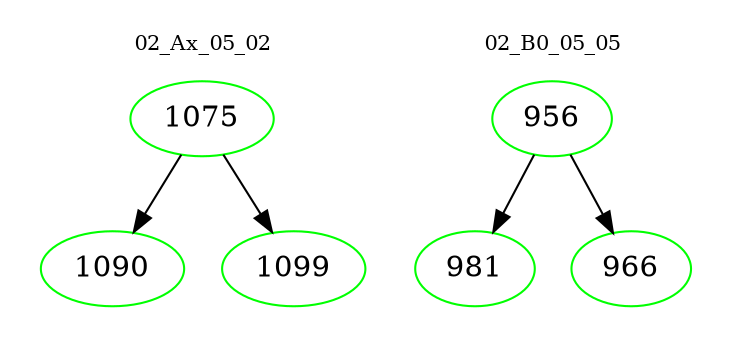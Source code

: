 digraph{
subgraph cluster_0 {
color = white
label = "02_Ax_05_02";
fontsize=10;
T0_1075 [label="1075", color="green"]
T0_1075 -> T0_1090 [color="black"]
T0_1090 [label="1090", color="green"]
T0_1075 -> T0_1099 [color="black"]
T0_1099 [label="1099", color="green"]
}
subgraph cluster_1 {
color = white
label = "02_B0_05_05";
fontsize=10;
T1_956 [label="956", color="green"]
T1_956 -> T1_981 [color="black"]
T1_981 [label="981", color="green"]
T1_956 -> T1_966 [color="black"]
T1_966 [label="966", color="green"]
}
}
